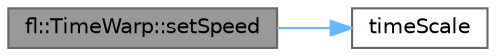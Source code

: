digraph "fl::TimeWarp::setSpeed"
{
 // INTERACTIVE_SVG=YES
 // LATEX_PDF_SIZE
  bgcolor="transparent";
  edge [fontname=Helvetica,fontsize=10,labelfontname=Helvetica,labelfontsize=10];
  node [fontname=Helvetica,fontsize=10,shape=box,height=0.2,width=0.4];
  rankdir="LR";
  Node1 [id="Node000001",label="fl::TimeWarp::setSpeed",height=0.2,width=0.4,color="gray40", fillcolor="grey60", style="filled", fontcolor="black",tooltip=" "];
  Node1 -> Node2 [id="edge1_Node000001_Node000002",color="steelblue1",style="solid",tooltip=" "];
  Node2 [id="Node000002",label="timeScale",height=0.2,width=0.4,color="grey40", fillcolor="white", style="filled",URL="$d8/dd0/_fire_cylinder_8h_a0cfaf25385886642355a25f291ffd36b.html#a0cfaf25385886642355a25f291ffd36b",tooltip=" "];
}
